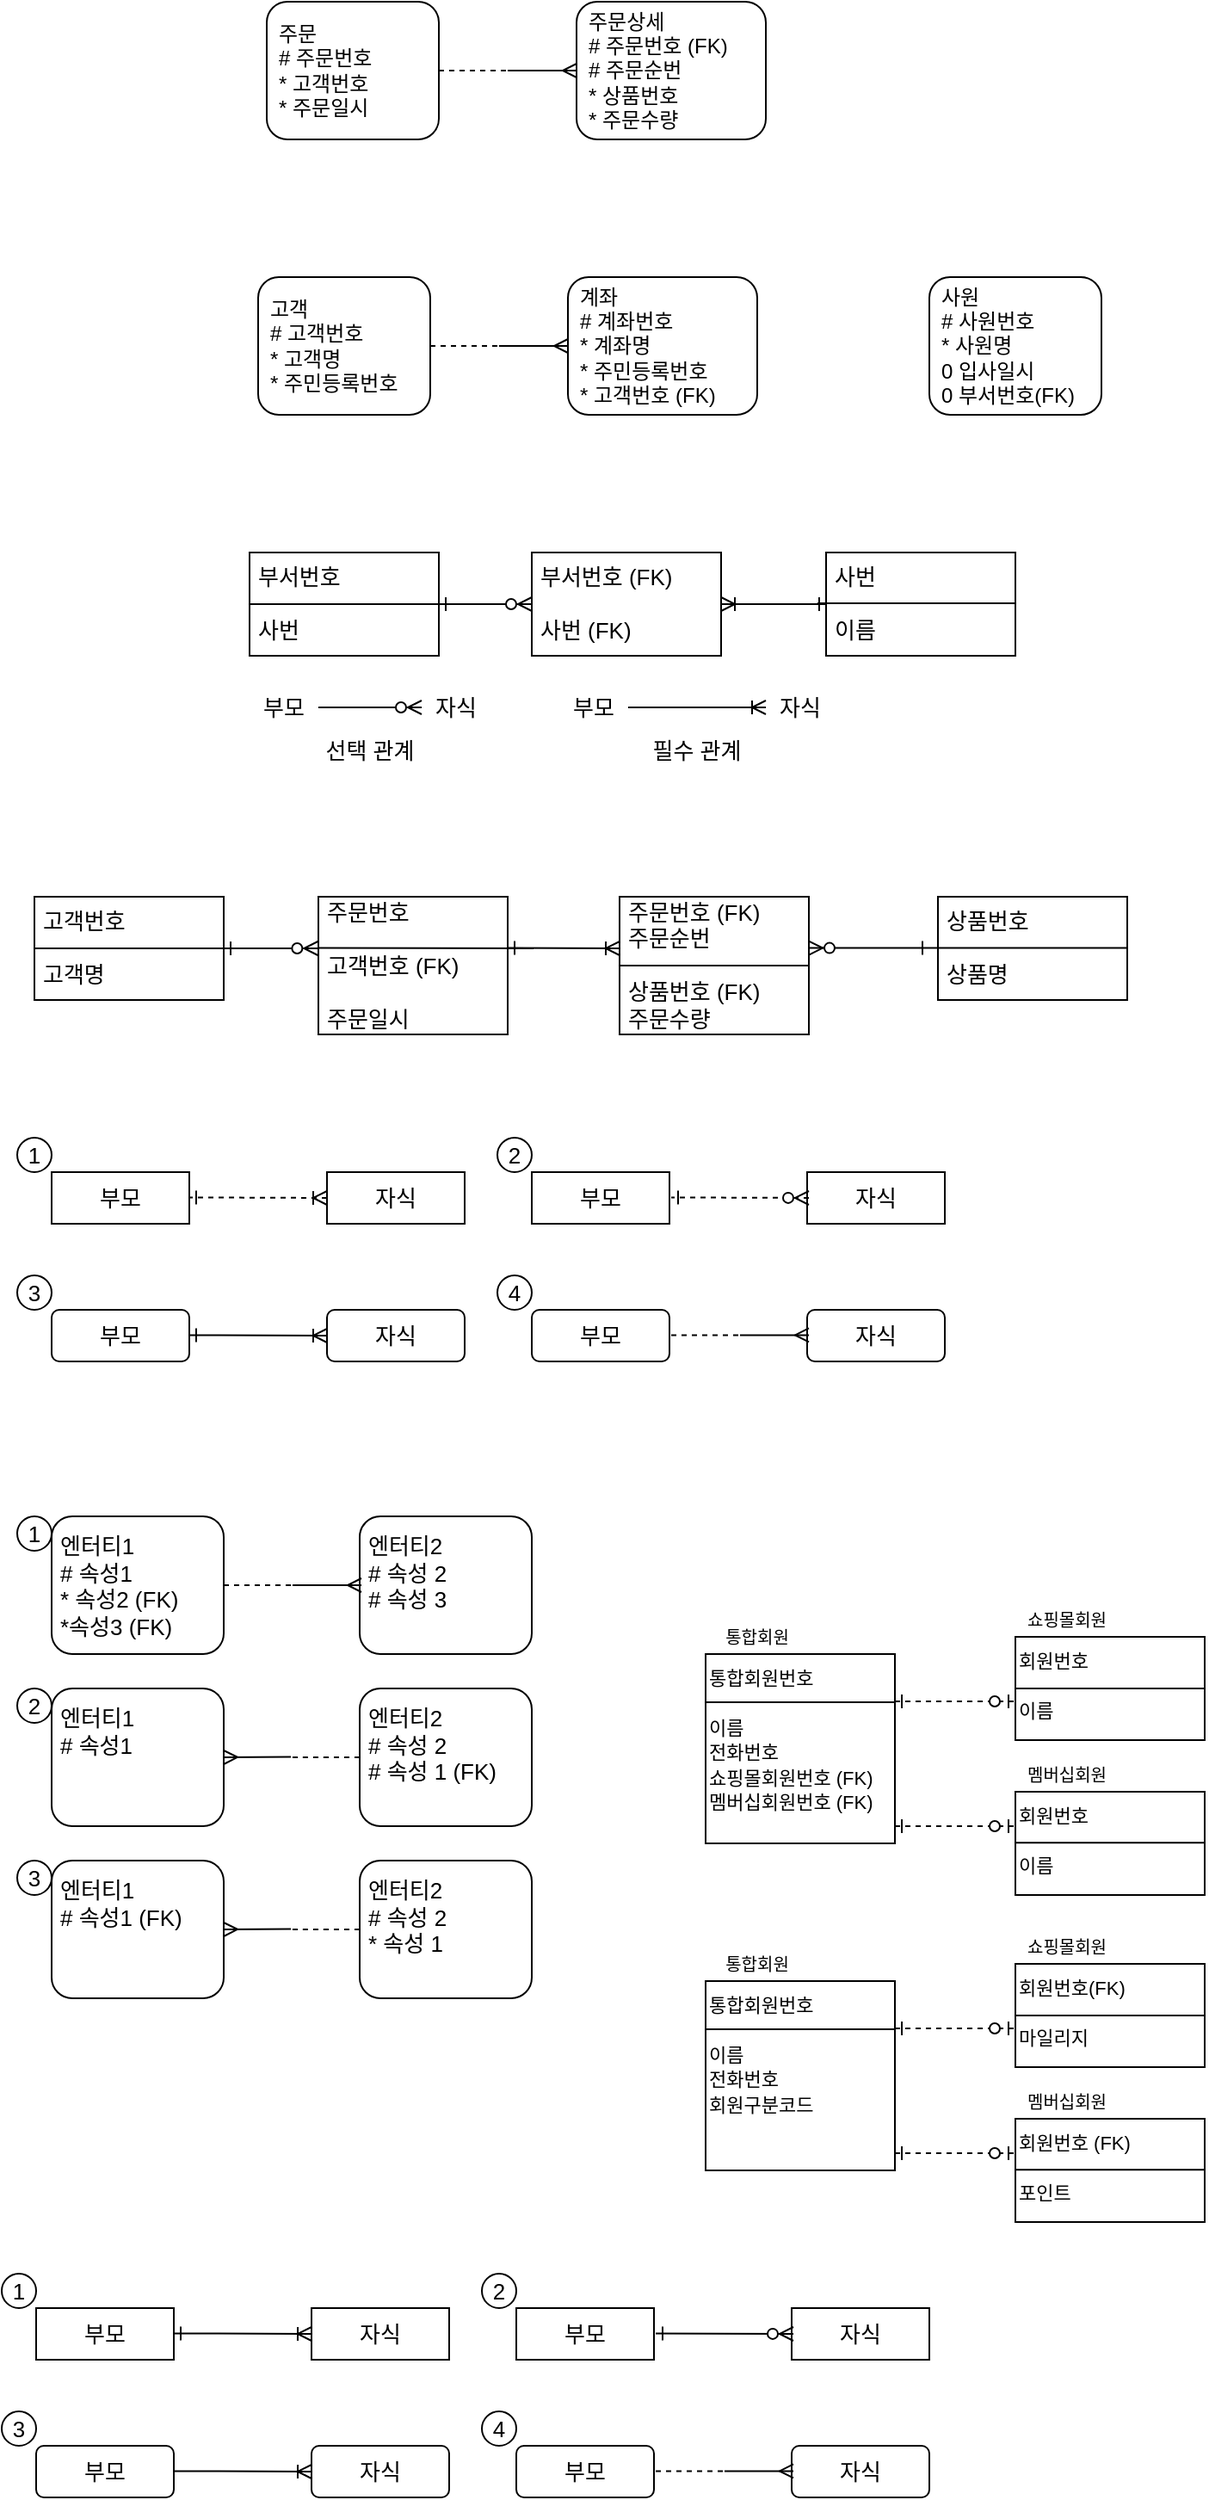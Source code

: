 <mxfile version="14.6.13" type="github">
  <diagram id="6h6AHvShorCczl61jl53" name="Page-1">
    <mxGraphModel dx="716" dy="378" grid="1" gridSize="10" guides="1" tooltips="1" connect="1" arrows="1" fold="1" page="1" pageScale="1" pageWidth="827" pageHeight="1169" math="0" shadow="0">
      <root>
        <mxCell id="0" />
        <mxCell id="1" parent="0" />
        <mxCell id="zCRihW9mhImagWg1LF9C-1" value="고객&lt;br&gt;# 고객번호&lt;br&gt;* 고객명&lt;br&gt;* 주민등록번호" style="rounded=1;whiteSpace=wrap;html=1;spacingLeft=5;align=left;" parent="1" vertex="1">
          <mxGeometry x="200" y="240" width="100" height="80" as="geometry" />
        </mxCell>
        <mxCell id="zCRihW9mhImagWg1LF9C-2" value="계좌&lt;br&gt;# 계좌번호&lt;br&gt;* 계좌명&lt;br&gt;* 주민등록번호&lt;br&gt;* 고객번호 (FK)" style="rounded=1;whiteSpace=wrap;html=1;align=left;spacingLeft=5;" parent="1" vertex="1">
          <mxGeometry x="380" y="240" width="110" height="80" as="geometry" />
        </mxCell>
        <mxCell id="zCRihW9mhImagWg1LF9C-4" value="" style="endArrow=none;dashed=1;html=1;exitX=1;exitY=0.5;exitDx=0;exitDy=0;" parent="1" source="zCRihW9mhImagWg1LF9C-1" edge="1">
          <mxGeometry width="50" height="50" relative="1" as="geometry">
            <mxPoint x="390" y="260" as="sourcePoint" />
            <mxPoint x="340" y="280" as="targetPoint" />
          </mxGeometry>
        </mxCell>
        <mxCell id="zCRihW9mhImagWg1LF9C-5" value="" style="endArrow=ERmany;html=1;entryX=0;entryY=0.5;entryDx=0;entryDy=0;endFill=0;" parent="1" target="zCRihW9mhImagWg1LF9C-2" edge="1">
          <mxGeometry width="50" height="50" relative="1" as="geometry">
            <mxPoint x="340" y="280" as="sourcePoint" />
            <mxPoint x="440" y="210" as="targetPoint" />
          </mxGeometry>
        </mxCell>
        <mxCell id="zCRihW9mhImagWg1LF9C-7" value="사원&lt;br&gt;# 사원번호&lt;br&gt;* 사원명&lt;br&gt;0 입사일시&lt;br&gt;0 부서번호(FK)" style="rounded=1;whiteSpace=wrap;html=1;spacingLeft=5;align=left;" parent="1" vertex="1">
          <mxGeometry x="590" y="240" width="100" height="80" as="geometry" />
        </mxCell>
        <mxCell id="zCRihW9mhImagWg1LF9C-18" value="" style="edgeStyle=orthogonalEdgeStyle;rounded=0;orthogonalLoop=1;jettySize=auto;html=1;fontSize=13;endArrow=ERone;endFill=0;startArrow=ERoneToMany;startFill=0;" parent="1" source="zCRihW9mhImagWg1LF9C-8" target="zCRihW9mhImagWg1LF9C-16" edge="1">
          <mxGeometry relative="1" as="geometry" />
        </mxCell>
        <mxCell id="zCRihW9mhImagWg1LF9C-8" value="부서번호 (FK)&lt;br&gt;&lt;br style=&quot;font-size: 13px&quot;&gt;사번 (FK)" style="rounded=0;whiteSpace=wrap;html=1;align=left;spacingLeft=0;spacing=5;fontSize=13;horizontal=1;" parent="1" vertex="1">
          <mxGeometry x="359" y="400" width="110" height="60" as="geometry" />
        </mxCell>
        <mxCell id="zCRihW9mhImagWg1LF9C-15" value="부서번호&lt;br&gt;&lt;br style=&quot;font-size: 13px&quot;&gt;사번" style="rounded=0;whiteSpace=wrap;html=1;align=left;spacingLeft=0;spacing=5;fontSize=13;horizontal=1;" parent="1" vertex="1">
          <mxGeometry x="195" y="400" width="110" height="60" as="geometry" />
        </mxCell>
        <mxCell id="zCRihW9mhImagWg1LF9C-16" value="사번&lt;br&gt;&lt;br&gt;이름" style="rounded=0;whiteSpace=wrap;html=1;align=left;spacingLeft=0;spacing=5;fontSize=13;horizontal=1;" parent="1" vertex="1">
          <mxGeometry x="530" y="400" width="110" height="60" as="geometry" />
        </mxCell>
        <mxCell id="zCRihW9mhImagWg1LF9C-17" value="" style="endArrow=ERzeroToMany;html=1;fontSize=13;exitX=1;exitY=0.5;exitDx=0;exitDy=0;entryX=0;entryY=0.5;entryDx=0;entryDy=0;startArrow=ERone;startFill=0;endFill=1;" parent="1" source="zCRihW9mhImagWg1LF9C-15" target="zCRihW9mhImagWg1LF9C-8" edge="1">
          <mxGeometry width="50" height="50" relative="1" as="geometry">
            <mxPoint x="390" y="430" as="sourcePoint" />
            <mxPoint x="440" y="380" as="targetPoint" />
          </mxGeometry>
        </mxCell>
        <mxCell id="zCRihW9mhImagWg1LF9C-19" value="" style="endArrow=none;html=1;fontSize=13;" parent="1" edge="1">
          <mxGeometry width="50" height="50" relative="1" as="geometry">
            <mxPoint x="195" y="430" as="sourcePoint" />
            <mxPoint x="310" y="430" as="targetPoint" />
          </mxGeometry>
        </mxCell>
        <mxCell id="zCRihW9mhImagWg1LF9C-20" value="" style="endArrow=none;html=1;fontSize=13;" parent="1" edge="1">
          <mxGeometry width="50" height="50" relative="1" as="geometry">
            <mxPoint x="525" y="429.5" as="sourcePoint" />
            <mxPoint x="640" y="429.5" as="targetPoint" />
          </mxGeometry>
        </mxCell>
        <mxCell id="zCRihW9mhImagWg1LF9C-21" value="" style="endArrow=ERzeroToMany;html=1;fontSize=13;exitX=1;exitY=0.5;exitDx=0;exitDy=0;startArrow=none;startFill=0;endFill=1;" parent="1" source="zCRihW9mhImagWg1LF9C-27" edge="1">
          <mxGeometry width="50" height="50" relative="1" as="geometry">
            <mxPoint x="241" y="490" as="sourcePoint" />
            <mxPoint x="295" y="490" as="targetPoint" />
          </mxGeometry>
        </mxCell>
        <mxCell id="zCRihW9mhImagWg1LF9C-22" value="" style="edgeStyle=orthogonalEdgeStyle;rounded=0;orthogonalLoop=1;jettySize=auto;html=1;fontSize=13;endArrow=none;endFill=0;startArrow=ERoneToMany;startFill=0;" parent="1" edge="1">
          <mxGeometry relative="1" as="geometry">
            <mxPoint x="495" y="490" as="sourcePoint" />
            <mxPoint x="415" y="490" as="targetPoint" />
          </mxGeometry>
        </mxCell>
        <mxCell id="zCRihW9mhImagWg1LF9C-23" value="선택 관계" style="text;html=1;strokeColor=none;fillColor=none;align=center;verticalAlign=middle;whiteSpace=wrap;rounded=0;fontSize=13;" parent="1" vertex="1">
          <mxGeometry x="235" y="505" width="60" height="20" as="geometry" />
        </mxCell>
        <mxCell id="zCRihW9mhImagWg1LF9C-24" value="필수 관계" style="text;html=1;strokeColor=none;fillColor=none;align=center;verticalAlign=middle;whiteSpace=wrap;rounded=0;fontSize=13;" parent="1" vertex="1">
          <mxGeometry x="425" y="505" width="60" height="20" as="geometry" />
        </mxCell>
        <mxCell id="zCRihW9mhImagWg1LF9C-25" value="부모" style="text;html=1;strokeColor=none;fillColor=none;align=center;verticalAlign=middle;whiteSpace=wrap;rounded=0;fontSize=13;" parent="1" vertex="1">
          <mxGeometry x="375" y="480" width="40" height="20" as="geometry" />
        </mxCell>
        <mxCell id="zCRihW9mhImagWg1LF9C-26" value="자식" style="text;html=1;strokeColor=none;fillColor=none;align=center;verticalAlign=middle;whiteSpace=wrap;rounded=0;fontSize=13;" parent="1" vertex="1">
          <mxGeometry x="495" y="480" width="40" height="20" as="geometry" />
        </mxCell>
        <mxCell id="zCRihW9mhImagWg1LF9C-27" value="부모" style="text;html=1;strokeColor=none;fillColor=none;align=center;verticalAlign=middle;whiteSpace=wrap;rounded=0;fontSize=13;" parent="1" vertex="1">
          <mxGeometry x="195" y="480" width="40" height="20" as="geometry" />
        </mxCell>
        <mxCell id="zCRihW9mhImagWg1LF9C-28" value="자식" style="text;html=1;strokeColor=none;fillColor=none;align=center;verticalAlign=middle;whiteSpace=wrap;rounded=0;fontSize=13;" parent="1" vertex="1">
          <mxGeometry x="295" y="480" width="40" height="20" as="geometry" />
        </mxCell>
        <mxCell id="zCRihW9mhImagWg1LF9C-30" value="" style="edgeStyle=orthogonalEdgeStyle;rounded=0;orthogonalLoop=1;jettySize=auto;html=1;fontSize=13;endArrow=ERone;endFill=0;startArrow=ERoneToMany;startFill=0;" parent="1" edge="1">
          <mxGeometry relative="1" as="geometry">
            <mxPoint x="410" y="630" as="sourcePoint" />
            <mxPoint x="345" y="629.8" as="targetPoint" />
            <Array as="points">
              <mxPoint x="345" y="630" />
            </Array>
          </mxGeometry>
        </mxCell>
        <mxCell id="zCRihW9mhImagWg1LF9C-31" value="주문번호&lt;br&gt;&lt;br&gt;고객번호 (FK)&lt;br&gt;&lt;br style=&quot;font-size: 13px&quot;&gt;주문일시" style="rounded=0;whiteSpace=wrap;html=1;align=left;spacingLeft=0;spacing=5;fontSize=13;horizontal=1;" parent="1" vertex="1">
          <mxGeometry x="235" y="600" width="110" height="80" as="geometry" />
        </mxCell>
        <mxCell id="zCRihW9mhImagWg1LF9C-32" value="고객번호&lt;br&gt;&lt;br&gt;고객명" style="rounded=0;whiteSpace=wrap;html=1;align=left;spacingLeft=0;spacing=5;fontSize=13;horizontal=1;" parent="1" vertex="1">
          <mxGeometry x="70" y="600" width="110" height="60" as="geometry" />
        </mxCell>
        <mxCell id="zCRihW9mhImagWg1LF9C-33" value="상품번호&lt;br&gt;&lt;br&gt;상품명" style="rounded=0;whiteSpace=wrap;html=1;align=left;spacingLeft=0;spacing=5;fontSize=13;horizontal=1;" parent="1" vertex="1">
          <mxGeometry x="595" y="600" width="110" height="60" as="geometry" />
        </mxCell>
        <mxCell id="zCRihW9mhImagWg1LF9C-34" value="" style="endArrow=ERzeroToMany;html=1;fontSize=13;exitX=1;exitY=0.5;exitDx=0;exitDy=0;startArrow=ERone;startFill=0;endFill=1;entryX=-0.003;entryY=0.375;entryDx=0;entryDy=0;entryPerimeter=0;" parent="1" source="zCRihW9mhImagWg1LF9C-32" target="zCRihW9mhImagWg1LF9C-31" edge="1">
          <mxGeometry width="50" height="50" relative="1" as="geometry">
            <mxPoint x="265" y="630" as="sourcePoint" />
            <mxPoint x="230" y="630" as="targetPoint" />
          </mxGeometry>
        </mxCell>
        <mxCell id="zCRihW9mhImagWg1LF9C-35" value="" style="endArrow=none;html=1;fontSize=13;" parent="1" edge="1">
          <mxGeometry width="50" height="50" relative="1" as="geometry">
            <mxPoint x="70.0" y="630" as="sourcePoint" />
            <mxPoint x="185" y="630" as="targetPoint" />
          </mxGeometry>
        </mxCell>
        <mxCell id="zCRihW9mhImagWg1LF9C-36" value="" style="endArrow=none;html=1;fontSize=13;" parent="1" edge="1">
          <mxGeometry width="50" height="50" relative="1" as="geometry">
            <mxPoint x="590" y="629.8" as="sourcePoint" />
            <mxPoint x="705" y="629.8" as="targetPoint" />
          </mxGeometry>
        </mxCell>
        <mxCell id="zCRihW9mhImagWg1LF9C-37" value="주문번호 (FK)&lt;br&gt;주문순번&lt;br&gt;&lt;br&gt;상품번호 (FK)&lt;br style=&quot;font-size: 13px&quot;&gt;주문수량" style="rounded=0;whiteSpace=wrap;html=1;align=left;spacingLeft=0;spacing=5;fontSize=13;horizontal=1;" parent="1" vertex="1">
          <mxGeometry x="410" y="600" width="110" height="80" as="geometry" />
        </mxCell>
        <mxCell id="zCRihW9mhImagWg1LF9C-38" value="" style="endArrow=ERzeroToMany;html=1;fontSize=13;startArrow=ERone;startFill=0;endFill=1;" parent="1" edge="1">
          <mxGeometry width="50" height="50" relative="1" as="geometry">
            <mxPoint x="590" y="629.8" as="sourcePoint" />
            <mxPoint x="520" y="629.8" as="targetPoint" />
          </mxGeometry>
        </mxCell>
        <mxCell id="zCRihW9mhImagWg1LF9C-39" value="" style="endArrow=none;html=1;fontSize=13;" parent="1" edge="1">
          <mxGeometry width="50" height="50" relative="1" as="geometry">
            <mxPoint x="235" y="629.79" as="sourcePoint" />
            <mxPoint x="360" y="630" as="targetPoint" />
          </mxGeometry>
        </mxCell>
        <mxCell id="zCRihW9mhImagWg1LF9C-42" value="" style="endArrow=none;html=1;fontSize=13;exitX=0;exitY=0.5;exitDx=0;exitDy=0;entryX=1;entryY=0.5;entryDx=0;entryDy=0;" parent="1" source="zCRihW9mhImagWg1LF9C-37" target="zCRihW9mhImagWg1LF9C-37" edge="1">
          <mxGeometry width="50" height="50" relative="1" as="geometry">
            <mxPoint x="450" y="650" as="sourcePoint" />
            <mxPoint x="500" y="600" as="targetPoint" />
          </mxGeometry>
        </mxCell>
        <mxCell id="zCRihW9mhImagWg1LF9C-43" value="주문&lt;br&gt;# 주문번호&lt;br&gt;* 고객번호&lt;br&gt;* 주문일시" style="rounded=1;whiteSpace=wrap;html=1;spacingLeft=5;align=left;" parent="1" vertex="1">
          <mxGeometry x="205" y="80" width="100" height="80" as="geometry" />
        </mxCell>
        <mxCell id="zCRihW9mhImagWg1LF9C-44" value="주문상세&lt;br&gt;# 주문번호 (FK)&lt;br&gt;# 주문순번&lt;br&gt;* 상품번호&lt;br&gt;* 주문수량" style="rounded=1;whiteSpace=wrap;html=1;align=left;spacingLeft=5;" parent="1" vertex="1">
          <mxGeometry x="385" y="80" width="110" height="80" as="geometry" />
        </mxCell>
        <mxCell id="zCRihW9mhImagWg1LF9C-45" value="" style="endArrow=none;dashed=1;html=1;exitX=1;exitY=0.5;exitDx=0;exitDy=0;" parent="1" source="zCRihW9mhImagWg1LF9C-43" edge="1">
          <mxGeometry width="50" height="50" relative="1" as="geometry">
            <mxPoint x="395" y="100" as="sourcePoint" />
            <mxPoint x="345" y="120" as="targetPoint" />
          </mxGeometry>
        </mxCell>
        <mxCell id="zCRihW9mhImagWg1LF9C-46" value="" style="endArrow=ERmany;html=1;entryX=0;entryY=0.5;entryDx=0;entryDy=0;endFill=0;" parent="1" target="zCRihW9mhImagWg1LF9C-44" edge="1">
          <mxGeometry width="50" height="50" relative="1" as="geometry">
            <mxPoint x="345" y="120" as="sourcePoint" />
            <mxPoint x="445" y="50" as="targetPoint" />
          </mxGeometry>
        </mxCell>
        <mxCell id="zCRihW9mhImagWg1LF9C-48" value="부모" style="rounded=1;whiteSpace=wrap;html=1;fontSize=13;align=center;" parent="1" vertex="1">
          <mxGeometry x="80" y="840" width="80" height="30" as="geometry" />
        </mxCell>
        <mxCell id="zCRihW9mhImagWg1LF9C-49" value="자식" style="rounded=1;whiteSpace=wrap;html=1;fontSize=13;align=center;" parent="1" vertex="1">
          <mxGeometry x="240" y="840" width="80" height="30" as="geometry" />
        </mxCell>
        <mxCell id="zCRihW9mhImagWg1LF9C-50" value="부모" style="rounded=0;whiteSpace=wrap;html=1;fontSize=13;align=center;" parent="1" vertex="1">
          <mxGeometry x="80" y="760" width="80" height="30" as="geometry" />
        </mxCell>
        <mxCell id="zCRihW9mhImagWg1LF9C-51" value="자식" style="rounded=0;whiteSpace=wrap;html=1;fontSize=13;align=center;" parent="1" vertex="1">
          <mxGeometry x="240" y="760" width="80" height="30" as="geometry" />
        </mxCell>
        <mxCell id="zCRihW9mhImagWg1LF9C-52" value="부모" style="rounded=1;whiteSpace=wrap;html=1;fontSize=13;align=center;" parent="1" vertex="1">
          <mxGeometry x="359" y="840" width="80" height="30" as="geometry" />
        </mxCell>
        <mxCell id="zCRihW9mhImagWg1LF9C-53" value="자식" style="rounded=1;whiteSpace=wrap;html=1;fontSize=13;align=center;" parent="1" vertex="1">
          <mxGeometry x="519" y="840" width="80" height="30" as="geometry" />
        </mxCell>
        <mxCell id="zCRihW9mhImagWg1LF9C-54" value="부모" style="rounded=0;whiteSpace=wrap;html=1;fontSize=13;align=center;" parent="1" vertex="1">
          <mxGeometry x="359" y="760" width="80" height="30" as="geometry" />
        </mxCell>
        <mxCell id="zCRihW9mhImagWg1LF9C-55" value="자식" style="rounded=0;whiteSpace=wrap;html=1;fontSize=13;align=center;" parent="1" vertex="1">
          <mxGeometry x="519" y="760" width="80" height="30" as="geometry" />
        </mxCell>
        <mxCell id="zCRihW9mhImagWg1LF9C-56" value="" style="edgeStyle=orthogonalEdgeStyle;rounded=0;orthogonalLoop=1;jettySize=auto;html=1;fontSize=13;endArrow=ERone;endFill=0;startArrow=ERoneToMany;startFill=0;exitX=0;exitY=0.5;exitDx=0;exitDy=0;dashed=1;" parent="1" source="zCRihW9mhImagWg1LF9C-51" edge="1">
          <mxGeometry relative="1" as="geometry">
            <mxPoint x="225" y="774.91" as="sourcePoint" />
            <mxPoint x="160" y="774.71" as="targetPoint" />
            <Array as="points">
              <mxPoint x="160" y="775" />
            </Array>
          </mxGeometry>
        </mxCell>
        <mxCell id="zCRihW9mhImagWg1LF9C-57" value="" style="edgeStyle=orthogonalEdgeStyle;rounded=0;orthogonalLoop=1;jettySize=auto;html=1;fontSize=13;endArrow=ERone;endFill=0;startArrow=ERzeroToMany;startFill=1;exitX=0;exitY=0.5;exitDx=0;exitDy=0;dashed=1;" parent="1" edge="1">
          <mxGeometry relative="1" as="geometry">
            <mxPoint x="520" y="775" as="sourcePoint" />
            <mxPoint x="440" y="774.71" as="targetPoint" />
            <Array as="points">
              <mxPoint x="440" y="775" />
            </Array>
          </mxGeometry>
        </mxCell>
        <mxCell id="zCRihW9mhImagWg1LF9C-58" value="" style="edgeStyle=orthogonalEdgeStyle;rounded=0;orthogonalLoop=1;jettySize=auto;html=1;fontSize=13;endArrow=ERone;endFill=0;startArrow=ERoneToMany;startFill=0;exitX=0;exitY=0.5;exitDx=0;exitDy=0;" parent="1" edge="1">
          <mxGeometry relative="1" as="geometry">
            <mxPoint x="240" y="855" as="sourcePoint" />
            <mxPoint x="160" y="854.71" as="targetPoint" />
            <Array as="points">
              <mxPoint x="160" y="855" />
            </Array>
          </mxGeometry>
        </mxCell>
        <mxCell id="zCRihW9mhImagWg1LF9C-59" value="" style="endArrow=none;dashed=1;html=1;exitX=1;exitY=0.5;exitDx=0;exitDy=0;" parent="1" edge="1">
          <mxGeometry width="50" height="50" relative="1" as="geometry">
            <mxPoint x="440" y="854.71" as="sourcePoint" />
            <mxPoint x="480" y="854.71" as="targetPoint" />
          </mxGeometry>
        </mxCell>
        <mxCell id="zCRihW9mhImagWg1LF9C-60" value="" style="endArrow=ERmany;html=1;entryX=0;entryY=0.5;entryDx=0;entryDy=0;endFill=0;" parent="1" edge="1">
          <mxGeometry width="50" height="50" relative="1" as="geometry">
            <mxPoint x="480" y="854.71" as="sourcePoint" />
            <mxPoint x="520" y="854.71" as="targetPoint" />
          </mxGeometry>
        </mxCell>
        <mxCell id="zCRihW9mhImagWg1LF9C-62" value="1" style="ellipse;whiteSpace=wrap;html=1;aspect=fixed;fontSize=13;align=center;" parent="1" vertex="1">
          <mxGeometry x="60" y="740" width="20" height="20" as="geometry" />
        </mxCell>
        <mxCell id="zCRihW9mhImagWg1LF9C-63" value="2" style="ellipse;whiteSpace=wrap;html=1;aspect=fixed;fontSize=13;align=center;" parent="1" vertex="1">
          <mxGeometry x="339" y="740" width="20" height="20" as="geometry" />
        </mxCell>
        <mxCell id="zCRihW9mhImagWg1LF9C-64" value="3" style="ellipse;whiteSpace=wrap;html=1;aspect=fixed;fontSize=13;align=center;" parent="1" vertex="1">
          <mxGeometry x="60" y="820" width="20" height="20" as="geometry" />
        </mxCell>
        <mxCell id="zCRihW9mhImagWg1LF9C-65" value="4" style="ellipse;whiteSpace=wrap;html=1;aspect=fixed;fontSize=13;align=center;" parent="1" vertex="1">
          <mxGeometry x="339" y="820" width="20" height="20" as="geometry" />
        </mxCell>
        <mxCell id="RNlfn4ZdHT7uUu3BEEUL-1" value="엔터티1&lt;br&gt;# 속성1&lt;br&gt;* 속성2 (FK)&lt;br&gt;*속성3 (FK)" style="rounded=1;whiteSpace=wrap;html=1;fontSize=13;align=left;spacing=5;verticalAlign=top;" vertex="1" parent="1">
          <mxGeometry x="80" y="960" width="100" height="80" as="geometry" />
        </mxCell>
        <mxCell id="RNlfn4ZdHT7uUu3BEEUL-3" value="엔터티2&lt;br&gt;# 속성 2&lt;br&gt;# 속성 3" style="rounded=1;whiteSpace=wrap;html=1;fontSize=13;align=left;spacing=5;verticalAlign=top;" vertex="1" parent="1">
          <mxGeometry x="259" y="960" width="100" height="80" as="geometry" />
        </mxCell>
        <mxCell id="RNlfn4ZdHT7uUu3BEEUL-6" value="" style="endArrow=none;dashed=1;html=1;exitX=1;exitY=0.5;exitDx=0;exitDy=0;" edge="1" parent="1">
          <mxGeometry width="50" height="50" relative="1" as="geometry">
            <mxPoint x="180" y="1000" as="sourcePoint" />
            <mxPoint x="220" y="1000" as="targetPoint" />
          </mxGeometry>
        </mxCell>
        <mxCell id="RNlfn4ZdHT7uUu3BEEUL-7" value="" style="endArrow=ERmany;html=1;endFill=0;" edge="1" parent="1">
          <mxGeometry width="50" height="50" relative="1" as="geometry">
            <mxPoint x="220" y="1000" as="sourcePoint" />
            <mxPoint x="260" y="1000" as="targetPoint" />
          </mxGeometry>
        </mxCell>
        <mxCell id="RNlfn4ZdHT7uUu3BEEUL-8" value="엔터티1&lt;br&gt;# 속성1" style="rounded=1;whiteSpace=wrap;html=1;fontSize=13;align=left;spacing=5;verticalAlign=top;" vertex="1" parent="1">
          <mxGeometry x="80" y="1060" width="100" height="80" as="geometry" />
        </mxCell>
        <mxCell id="RNlfn4ZdHT7uUu3BEEUL-9" value="엔터티2&lt;br&gt;# 속성 2&lt;br&gt;# 속성 1 (FK)" style="rounded=1;whiteSpace=wrap;html=1;fontSize=13;align=left;spacing=5;verticalAlign=top;" vertex="1" parent="1">
          <mxGeometry x="259" y="1060" width="100" height="80" as="geometry" />
        </mxCell>
        <mxCell id="RNlfn4ZdHT7uUu3BEEUL-10" value="" style="endArrow=none;dashed=1;html=1;exitX=0;exitY=0.5;exitDx=0;exitDy=0;" edge="1" parent="1" source="RNlfn4ZdHT7uUu3BEEUL-9">
          <mxGeometry width="50" height="50" relative="1" as="geometry">
            <mxPoint x="180" y="1100" as="sourcePoint" />
            <mxPoint x="220" y="1100" as="targetPoint" />
            <Array as="points">
              <mxPoint x="230" y="1100" />
            </Array>
          </mxGeometry>
        </mxCell>
        <mxCell id="RNlfn4ZdHT7uUu3BEEUL-11" value="" style="endArrow=ERmany;html=1;endFill=0;entryX=1;entryY=0.5;entryDx=0;entryDy=0;" edge="1" parent="1" target="RNlfn4ZdHT7uUu3BEEUL-8">
          <mxGeometry width="50" height="50" relative="1" as="geometry">
            <mxPoint x="219" y="1099.71" as="sourcePoint" />
            <mxPoint x="259" y="1099.71" as="targetPoint" />
          </mxGeometry>
        </mxCell>
        <mxCell id="RNlfn4ZdHT7uUu3BEEUL-12" value="엔터티1&lt;br&gt;# 속성1 (FK)" style="rounded=1;whiteSpace=wrap;html=1;fontSize=13;align=left;spacing=5;verticalAlign=top;" vertex="1" parent="1">
          <mxGeometry x="80" y="1160" width="100" height="80" as="geometry" />
        </mxCell>
        <mxCell id="RNlfn4ZdHT7uUu3BEEUL-13" value="엔터티2&lt;br&gt;# 속성 2&lt;br&gt;* 속성 1" style="rounded=1;whiteSpace=wrap;html=1;fontSize=13;align=left;spacing=5;verticalAlign=top;" vertex="1" parent="1">
          <mxGeometry x="259" y="1160" width="100" height="80" as="geometry" />
        </mxCell>
        <mxCell id="RNlfn4ZdHT7uUu3BEEUL-14" value="" style="endArrow=none;dashed=1;html=1;exitX=0;exitY=0.5;exitDx=0;exitDy=0;" edge="1" parent="1" source="RNlfn4ZdHT7uUu3BEEUL-13">
          <mxGeometry width="50" height="50" relative="1" as="geometry">
            <mxPoint x="180" y="1200" as="sourcePoint" />
            <mxPoint x="220" y="1200" as="targetPoint" />
            <Array as="points">
              <mxPoint x="230" y="1200" />
            </Array>
          </mxGeometry>
        </mxCell>
        <mxCell id="RNlfn4ZdHT7uUu3BEEUL-15" value="" style="endArrow=ERmany;html=1;endFill=0;entryX=1;entryY=0.5;entryDx=0;entryDy=0;" edge="1" parent="1" target="RNlfn4ZdHT7uUu3BEEUL-12">
          <mxGeometry width="50" height="50" relative="1" as="geometry">
            <mxPoint x="219" y="1199.71" as="sourcePoint" />
            <mxPoint x="259" y="1199.71" as="targetPoint" />
          </mxGeometry>
        </mxCell>
        <mxCell id="RNlfn4ZdHT7uUu3BEEUL-16" value="1" style="ellipse;whiteSpace=wrap;html=1;aspect=fixed;fontSize=13;align=center;" vertex="1" parent="1">
          <mxGeometry x="60" y="960" width="20" height="20" as="geometry" />
        </mxCell>
        <mxCell id="RNlfn4ZdHT7uUu3BEEUL-17" value="2" style="ellipse;whiteSpace=wrap;html=1;aspect=fixed;fontSize=13;align=center;" vertex="1" parent="1">
          <mxGeometry x="60" y="1060" width="20" height="20" as="geometry" />
        </mxCell>
        <mxCell id="RNlfn4ZdHT7uUu3BEEUL-18" value="3" style="ellipse;whiteSpace=wrap;html=1;aspect=fixed;fontSize=13;align=center;" vertex="1" parent="1">
          <mxGeometry x="60" y="1160" width="20" height="20" as="geometry" />
        </mxCell>
        <mxCell id="RNlfn4ZdHT7uUu3BEEUL-29" style="edgeStyle=orthogonalEdgeStyle;rounded=0;orthogonalLoop=1;jettySize=auto;html=1;exitX=1;exitY=0.25;exitDx=0;exitDy=0;fontSize=10;endArrow=ERzeroToOne;endFill=1;dashed=1;startArrow=ERone;startFill=0;" edge="1" parent="1" source="RNlfn4ZdHT7uUu3BEEUL-20">
          <mxGeometry relative="1" as="geometry">
            <mxPoint x="640" y="1067.517" as="targetPoint" />
          </mxGeometry>
        </mxCell>
        <mxCell id="RNlfn4ZdHT7uUu3BEEUL-20" value="&lt;font style=&quot;font-size: 11px&quot;&gt;통합회원번호&lt;br&gt;&lt;br&gt;이름&lt;br&gt;전화번호&lt;br&gt;쇼핑몰회원번호 (FK)&lt;br&gt;멤버십회원번호 (FK)&lt;/font&gt;" style="whiteSpace=wrap;html=1;aspect=fixed;align=left;verticalAlign=top;" vertex="1" parent="1">
          <mxGeometry x="460" y="1040" width="110" height="110" as="geometry" />
        </mxCell>
        <mxCell id="RNlfn4ZdHT7uUu3BEEUL-21" value="" style="endArrow=none;html=1;" edge="1" parent="1">
          <mxGeometry width="50" height="50" relative="1" as="geometry">
            <mxPoint x="460" y="1068" as="sourcePoint" />
            <mxPoint x="570" y="1068" as="targetPoint" />
          </mxGeometry>
        </mxCell>
        <mxCell id="RNlfn4ZdHT7uUu3BEEUL-22" value="&lt;span style=&quot;font-size: 11px&quot;&gt;회원번호&lt;br&gt;&lt;br&gt;이름&lt;br&gt;&lt;/span&gt;" style="whiteSpace=wrap;html=1;align=left;verticalAlign=top;" vertex="1" parent="1">
          <mxGeometry x="640" y="1030" width="110" height="60" as="geometry" />
        </mxCell>
        <mxCell id="RNlfn4ZdHT7uUu3BEEUL-23" value="" style="endArrow=none;html=1;" edge="1" parent="1">
          <mxGeometry width="50" height="50" relative="1" as="geometry">
            <mxPoint x="640" y="1060" as="sourcePoint" />
            <mxPoint x="750" y="1060" as="targetPoint" />
          </mxGeometry>
        </mxCell>
        <mxCell id="RNlfn4ZdHT7uUu3BEEUL-24" value="&lt;span style=&quot;font-size: 11px&quot;&gt;회원번호&lt;br&gt;&lt;br&gt;이름&lt;br&gt;&lt;/span&gt;" style="whiteSpace=wrap;html=1;align=left;verticalAlign=top;" vertex="1" parent="1">
          <mxGeometry x="640" y="1120" width="110" height="60" as="geometry" />
        </mxCell>
        <mxCell id="RNlfn4ZdHT7uUu3BEEUL-25" value="" style="endArrow=none;html=1;" edge="1" parent="1">
          <mxGeometry width="50" height="50" relative="1" as="geometry">
            <mxPoint x="640" y="1149.66" as="sourcePoint" />
            <mxPoint x="750" y="1149.66" as="targetPoint" />
          </mxGeometry>
        </mxCell>
        <mxCell id="RNlfn4ZdHT7uUu3BEEUL-26" value="통합회원" style="text;html=1;strokeColor=none;fillColor=none;align=center;verticalAlign=middle;whiteSpace=wrap;rounded=0;fontSize=10;" vertex="1" parent="1">
          <mxGeometry x="460" y="1020" width="60" height="20" as="geometry" />
        </mxCell>
        <mxCell id="RNlfn4ZdHT7uUu3BEEUL-27" value="쇼핑몰회원" style="text;html=1;strokeColor=none;fillColor=none;align=center;verticalAlign=middle;whiteSpace=wrap;rounded=0;fontSize=10;" vertex="1" parent="1">
          <mxGeometry x="640" y="1010" width="60" height="20" as="geometry" />
        </mxCell>
        <mxCell id="RNlfn4ZdHT7uUu3BEEUL-28" value="멤버십회원" style="text;html=1;strokeColor=none;fillColor=none;align=center;verticalAlign=middle;whiteSpace=wrap;rounded=0;fontSize=10;" vertex="1" parent="1">
          <mxGeometry x="640" y="1100" width="60" height="20" as="geometry" />
        </mxCell>
        <mxCell id="RNlfn4ZdHT7uUu3BEEUL-30" style="edgeStyle=orthogonalEdgeStyle;rounded=0;orthogonalLoop=1;jettySize=auto;html=1;exitX=1;exitY=0.25;exitDx=0;exitDy=0;fontSize=10;endArrow=ERzeroToOne;endFill=1;dashed=1;startArrow=ERone;startFill=0;" edge="1" parent="1">
          <mxGeometry relative="1" as="geometry">
            <mxPoint x="640" y="1140.017" as="targetPoint" />
            <mxPoint x="570" y="1140" as="sourcePoint" />
          </mxGeometry>
        </mxCell>
        <mxCell id="RNlfn4ZdHT7uUu3BEEUL-31" style="edgeStyle=orthogonalEdgeStyle;rounded=0;orthogonalLoop=1;jettySize=auto;html=1;exitX=1;exitY=0.25;exitDx=0;exitDy=0;fontSize=10;endArrow=ERzeroToOne;endFill=1;dashed=1;startArrow=ERone;startFill=0;" edge="1" parent="1" source="RNlfn4ZdHT7uUu3BEEUL-32">
          <mxGeometry relative="1" as="geometry">
            <mxPoint x="640" y="1257.517" as="targetPoint" />
          </mxGeometry>
        </mxCell>
        <mxCell id="RNlfn4ZdHT7uUu3BEEUL-32" value="&lt;font style=&quot;font-size: 11px&quot;&gt;통합회원번호&lt;br&gt;&lt;br&gt;이름&lt;br&gt;전화번호&lt;br&gt;회원구분코드&lt;br&gt;&lt;/font&gt;" style="whiteSpace=wrap;html=1;aspect=fixed;align=left;verticalAlign=top;" vertex="1" parent="1">
          <mxGeometry x="460" y="1230" width="110" height="110" as="geometry" />
        </mxCell>
        <mxCell id="RNlfn4ZdHT7uUu3BEEUL-33" value="" style="endArrow=none;html=1;" edge="1" parent="1">
          <mxGeometry width="50" height="50" relative="1" as="geometry">
            <mxPoint x="460" y="1258" as="sourcePoint" />
            <mxPoint x="570" y="1258" as="targetPoint" />
          </mxGeometry>
        </mxCell>
        <mxCell id="RNlfn4ZdHT7uUu3BEEUL-34" value="&lt;span style=&quot;font-size: 11px&quot;&gt;회원번호(FK)&lt;br&gt;&lt;br&gt;마일리지&lt;br&gt;&lt;/span&gt;" style="whiteSpace=wrap;html=1;align=left;verticalAlign=top;" vertex="1" parent="1">
          <mxGeometry x="640" y="1220" width="110" height="60" as="geometry" />
        </mxCell>
        <mxCell id="RNlfn4ZdHT7uUu3BEEUL-35" value="" style="endArrow=none;html=1;" edge="1" parent="1">
          <mxGeometry width="50" height="50" relative="1" as="geometry">
            <mxPoint x="640" y="1250" as="sourcePoint" />
            <mxPoint x="750" y="1250" as="targetPoint" />
          </mxGeometry>
        </mxCell>
        <mxCell id="RNlfn4ZdHT7uUu3BEEUL-36" value="&lt;span style=&quot;font-size: 11px&quot;&gt;회원번호 (FK)&lt;br&gt;&lt;br&gt;포인트&lt;br&gt;&lt;/span&gt;" style="whiteSpace=wrap;html=1;align=left;verticalAlign=top;" vertex="1" parent="1">
          <mxGeometry x="640" y="1310" width="110" height="60" as="geometry" />
        </mxCell>
        <mxCell id="RNlfn4ZdHT7uUu3BEEUL-37" value="" style="endArrow=none;html=1;" edge="1" parent="1">
          <mxGeometry width="50" height="50" relative="1" as="geometry">
            <mxPoint x="640" y="1339.66" as="sourcePoint" />
            <mxPoint x="750" y="1339.66" as="targetPoint" />
          </mxGeometry>
        </mxCell>
        <mxCell id="RNlfn4ZdHT7uUu3BEEUL-38" value="통합회원" style="text;html=1;strokeColor=none;fillColor=none;align=center;verticalAlign=middle;whiteSpace=wrap;rounded=0;fontSize=10;" vertex="1" parent="1">
          <mxGeometry x="460" y="1210" width="60" height="20" as="geometry" />
        </mxCell>
        <mxCell id="RNlfn4ZdHT7uUu3BEEUL-39" value="쇼핑몰회원" style="text;html=1;strokeColor=none;fillColor=none;align=center;verticalAlign=middle;whiteSpace=wrap;rounded=0;fontSize=10;" vertex="1" parent="1">
          <mxGeometry x="640" y="1200" width="60" height="20" as="geometry" />
        </mxCell>
        <mxCell id="RNlfn4ZdHT7uUu3BEEUL-40" value="멤버십회원" style="text;html=1;strokeColor=none;fillColor=none;align=center;verticalAlign=middle;whiteSpace=wrap;rounded=0;fontSize=10;" vertex="1" parent="1">
          <mxGeometry x="640" y="1290" width="60" height="20" as="geometry" />
        </mxCell>
        <mxCell id="RNlfn4ZdHT7uUu3BEEUL-41" style="edgeStyle=orthogonalEdgeStyle;rounded=0;orthogonalLoop=1;jettySize=auto;html=1;exitX=1;exitY=0.25;exitDx=0;exitDy=0;fontSize=10;endArrow=ERzeroToOne;endFill=1;dashed=1;startArrow=ERone;startFill=0;" edge="1" parent="1">
          <mxGeometry relative="1" as="geometry">
            <mxPoint x="640" y="1330.017" as="targetPoint" />
            <mxPoint x="570" y="1330" as="sourcePoint" />
          </mxGeometry>
        </mxCell>
        <mxCell id="RNlfn4ZdHT7uUu3BEEUL-42" value="부모" style="rounded=1;whiteSpace=wrap;html=1;fontSize=13;align=center;" vertex="1" parent="1">
          <mxGeometry x="71" y="1500" width="80" height="30" as="geometry" />
        </mxCell>
        <mxCell id="RNlfn4ZdHT7uUu3BEEUL-43" value="자식" style="rounded=1;whiteSpace=wrap;html=1;fontSize=13;align=center;" vertex="1" parent="1">
          <mxGeometry x="231" y="1500" width="80" height="30" as="geometry" />
        </mxCell>
        <mxCell id="RNlfn4ZdHT7uUu3BEEUL-44" value="부모" style="rounded=0;whiteSpace=wrap;html=1;fontSize=13;align=center;" vertex="1" parent="1">
          <mxGeometry x="71" y="1420" width="80" height="30" as="geometry" />
        </mxCell>
        <mxCell id="RNlfn4ZdHT7uUu3BEEUL-45" value="자식" style="rounded=0;whiteSpace=wrap;html=1;fontSize=13;align=center;" vertex="1" parent="1">
          <mxGeometry x="231" y="1420" width="80" height="30" as="geometry" />
        </mxCell>
        <mxCell id="RNlfn4ZdHT7uUu3BEEUL-46" value="부모" style="rounded=1;whiteSpace=wrap;html=1;fontSize=13;align=center;" vertex="1" parent="1">
          <mxGeometry x="350" y="1500" width="80" height="30" as="geometry" />
        </mxCell>
        <mxCell id="RNlfn4ZdHT7uUu3BEEUL-47" value="자식" style="rounded=1;whiteSpace=wrap;html=1;fontSize=13;align=center;" vertex="1" parent="1">
          <mxGeometry x="510" y="1500" width="80" height="30" as="geometry" />
        </mxCell>
        <mxCell id="RNlfn4ZdHT7uUu3BEEUL-48" value="부모" style="rounded=0;whiteSpace=wrap;html=1;fontSize=13;align=center;" vertex="1" parent="1">
          <mxGeometry x="350" y="1420" width="80" height="30" as="geometry" />
        </mxCell>
        <mxCell id="RNlfn4ZdHT7uUu3BEEUL-49" value="자식" style="rounded=0;whiteSpace=wrap;html=1;fontSize=13;align=center;" vertex="1" parent="1">
          <mxGeometry x="510" y="1420" width="80" height="30" as="geometry" />
        </mxCell>
        <mxCell id="RNlfn4ZdHT7uUu3BEEUL-50" value="" style="edgeStyle=orthogonalEdgeStyle;rounded=0;orthogonalLoop=1;jettySize=auto;html=1;fontSize=13;endArrow=ERone;endFill=0;startArrow=ERoneToMany;startFill=0;exitX=0;exitY=0.5;exitDx=0;exitDy=0;" edge="1" parent="1" source="RNlfn4ZdHT7uUu3BEEUL-45">
          <mxGeometry relative="1" as="geometry">
            <mxPoint x="216" y="1434.91" as="sourcePoint" />
            <mxPoint x="151.0" y="1434.71" as="targetPoint" />
            <Array as="points">
              <mxPoint x="151" y="1435" />
            </Array>
          </mxGeometry>
        </mxCell>
        <mxCell id="RNlfn4ZdHT7uUu3BEEUL-51" value="" style="edgeStyle=orthogonalEdgeStyle;rounded=0;orthogonalLoop=1;jettySize=auto;html=1;fontSize=13;endArrow=ERone;endFill=0;startArrow=ERzeroToMany;startFill=1;exitX=0;exitY=0.5;exitDx=0;exitDy=0;" edge="1" parent="1">
          <mxGeometry relative="1" as="geometry">
            <mxPoint x="511" y="1435" as="sourcePoint" />
            <mxPoint x="431" y="1434.71" as="targetPoint" />
            <Array as="points">
              <mxPoint x="431" y="1435" />
            </Array>
          </mxGeometry>
        </mxCell>
        <mxCell id="RNlfn4ZdHT7uUu3BEEUL-52" value="" style="edgeStyle=orthogonalEdgeStyle;rounded=0;orthogonalLoop=1;jettySize=auto;html=1;fontSize=13;endArrow=none;endFill=0;startArrow=ERoneToMany;startFill=0;exitX=0;exitY=0.5;exitDx=0;exitDy=0;" edge="1" parent="1">
          <mxGeometry relative="1" as="geometry">
            <mxPoint x="231.0" y="1515" as="sourcePoint" />
            <mxPoint x="151.0" y="1514.71" as="targetPoint" />
            <Array as="points">
              <mxPoint x="151" y="1515" />
            </Array>
          </mxGeometry>
        </mxCell>
        <mxCell id="RNlfn4ZdHT7uUu3BEEUL-53" value="" style="endArrow=none;dashed=1;html=1;exitX=1;exitY=0.5;exitDx=0;exitDy=0;" edge="1" parent="1">
          <mxGeometry width="50" height="50" relative="1" as="geometry">
            <mxPoint x="431" y="1514.71" as="sourcePoint" />
            <mxPoint x="471" y="1514.71" as="targetPoint" />
          </mxGeometry>
        </mxCell>
        <mxCell id="RNlfn4ZdHT7uUu3BEEUL-54" value="" style="endArrow=ERmany;html=1;entryX=0;entryY=0.5;entryDx=0;entryDy=0;endFill=0;" edge="1" parent="1">
          <mxGeometry width="50" height="50" relative="1" as="geometry">
            <mxPoint x="471" y="1514.71" as="sourcePoint" />
            <mxPoint x="511" y="1514.71" as="targetPoint" />
          </mxGeometry>
        </mxCell>
        <mxCell id="RNlfn4ZdHT7uUu3BEEUL-55" value="1" style="ellipse;whiteSpace=wrap;html=1;aspect=fixed;fontSize=13;align=center;" vertex="1" parent="1">
          <mxGeometry x="51" y="1400" width="20" height="20" as="geometry" />
        </mxCell>
        <mxCell id="RNlfn4ZdHT7uUu3BEEUL-56" value="2" style="ellipse;whiteSpace=wrap;html=1;aspect=fixed;fontSize=13;align=center;" vertex="1" parent="1">
          <mxGeometry x="330" y="1400" width="20" height="20" as="geometry" />
        </mxCell>
        <mxCell id="RNlfn4ZdHT7uUu3BEEUL-57" value="3" style="ellipse;whiteSpace=wrap;html=1;aspect=fixed;fontSize=13;align=center;" vertex="1" parent="1">
          <mxGeometry x="51" y="1480" width="20" height="20" as="geometry" />
        </mxCell>
        <mxCell id="RNlfn4ZdHT7uUu3BEEUL-58" value="4" style="ellipse;whiteSpace=wrap;html=1;aspect=fixed;fontSize=13;align=center;" vertex="1" parent="1">
          <mxGeometry x="330" y="1480" width="20" height="20" as="geometry" />
        </mxCell>
      </root>
    </mxGraphModel>
  </diagram>
</mxfile>
